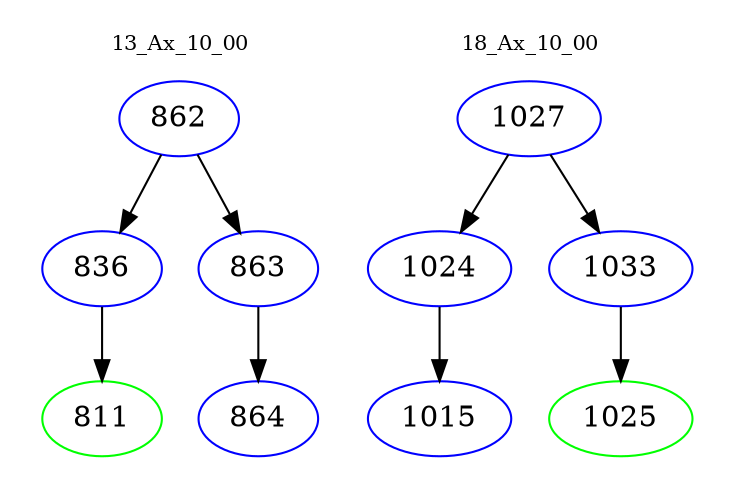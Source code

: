 digraph{
subgraph cluster_0 {
color = white
label = "13_Ax_10_00";
fontsize=10;
T0_862 [label="862", color="blue"]
T0_862 -> T0_836 [color="black"]
T0_836 [label="836", color="blue"]
T0_836 -> T0_811 [color="black"]
T0_811 [label="811", color="green"]
T0_862 -> T0_863 [color="black"]
T0_863 [label="863", color="blue"]
T0_863 -> T0_864 [color="black"]
T0_864 [label="864", color="blue"]
}
subgraph cluster_1 {
color = white
label = "18_Ax_10_00";
fontsize=10;
T1_1027 [label="1027", color="blue"]
T1_1027 -> T1_1024 [color="black"]
T1_1024 [label="1024", color="blue"]
T1_1024 -> T1_1015 [color="black"]
T1_1015 [label="1015", color="blue"]
T1_1027 -> T1_1033 [color="black"]
T1_1033 [label="1033", color="blue"]
T1_1033 -> T1_1025 [color="black"]
T1_1025 [label="1025", color="green"]
}
}
